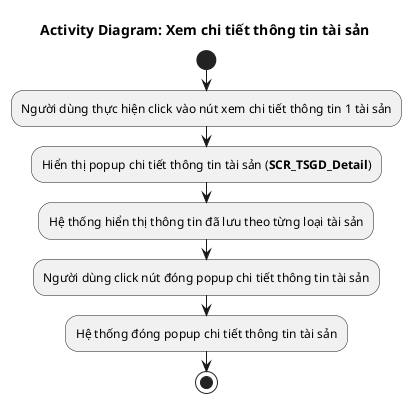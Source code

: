 @startuml AD_TSGD_Detail
!pragma layout smetana
title Activity Diagram: Xem chi tiết thông tin tài sản

start
:Người dùng thực hiện click vào nút xem chi tiết thông tin 1 tài sản;
:Hiển thị popup chi tiết thông tin tài sản (**SCR_TSGD_Detail**);
:Hệ thống hiển thị thông tin đã lưu theo từng loại tài sản;
:Người dùng click nút đóng popup chi tiết thông tin tài sản;
:Hệ thống đóng popup chi tiết thông tin tài sản;
stop
@enduml

